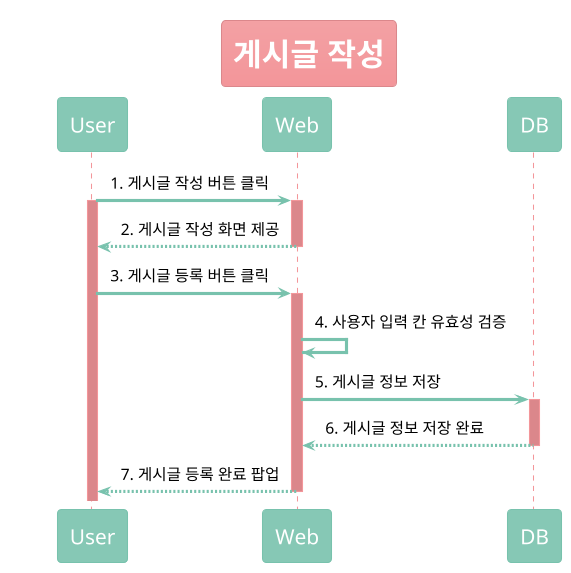 @startuml
 !theme minty
<style>
root {
    FontName 나눔고딕
    FontSize 15
    FontColor black
}

title {
    FontSize 30
    FontColor white
}

participant {
    FontName 나눔고딕 ExtraBold
    FontSize 20
    FontColor white
}

group  {
    BackgroundColor white
    LineThickness 2
    LineStyle 0
    padding 50
    margin 50
}

groupHeader {
    FontSize 15
    FontColor white
    LineColor MediumAquaMarine
}
</style>

participant User as U
participant "Web" as W
participant "DB" as D

title 게시글 작성 

U -> W : 1. 게시글 작성 버튼 클릭
activate U
activate W

W --> U : 2. 게시글 작성 화면 제공
deactivate W

U -> W : 3. 게시글 등록 버튼 클릭
activate W 
W -> W : 4. 사용자 입력 칸 유효성 검증
W -> D : 5. 게시글 정보 저장 
activate D 
D --> W : 6. 게시글 정보 저장 완료
deactivate D
W --> U : 7. 게시글 등록 완료 팝업
deactivate W
@enduml
